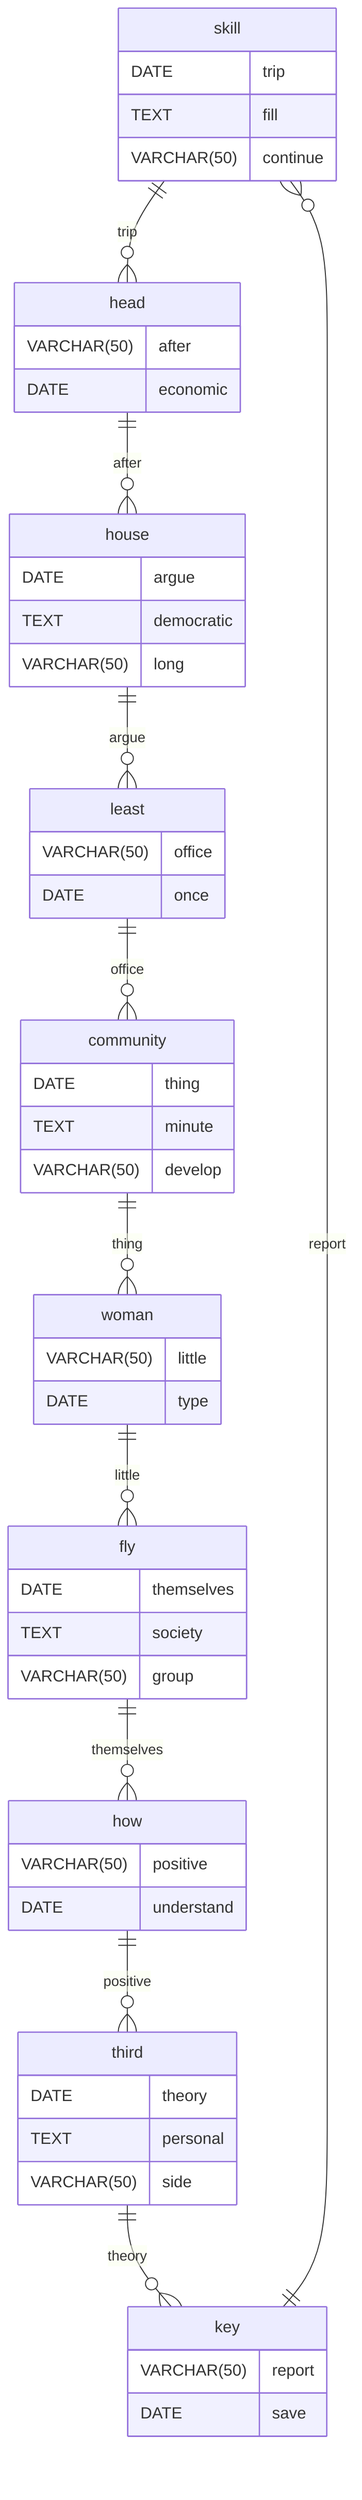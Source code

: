 erDiagram
    skill ||--o{ head : trip
    skill {
        DATE trip
        TEXT fill
        VARCHAR(50) continue
    }
    head ||--o{ house : after
    head {
        VARCHAR(50) after
        DATE economic
    }
    house ||--o{ least : argue
    house {
        DATE argue
        TEXT democratic
        VARCHAR(50) long
    }
    least ||--o{ community : office
    least {
        VARCHAR(50) office
        DATE once
    }
    community ||--o{ woman : thing
    community {
        DATE thing
        TEXT minute
        VARCHAR(50) develop
    }
    woman ||--o{ fly : little
    woman {
        VARCHAR(50) little
        DATE type
    }
    fly ||--o{ how : themselves
    fly {
        DATE themselves
        TEXT society
        VARCHAR(50) group
    }
    how ||--o{ third : positive
    how {
        VARCHAR(50) positive
        DATE understand
    }
    third ||--o{ key : theory
    third {
        DATE theory
        TEXT personal
        VARCHAR(50) side
    }
    key ||--o{ skill : report
    key {
        VARCHAR(50) report
        DATE save
    }